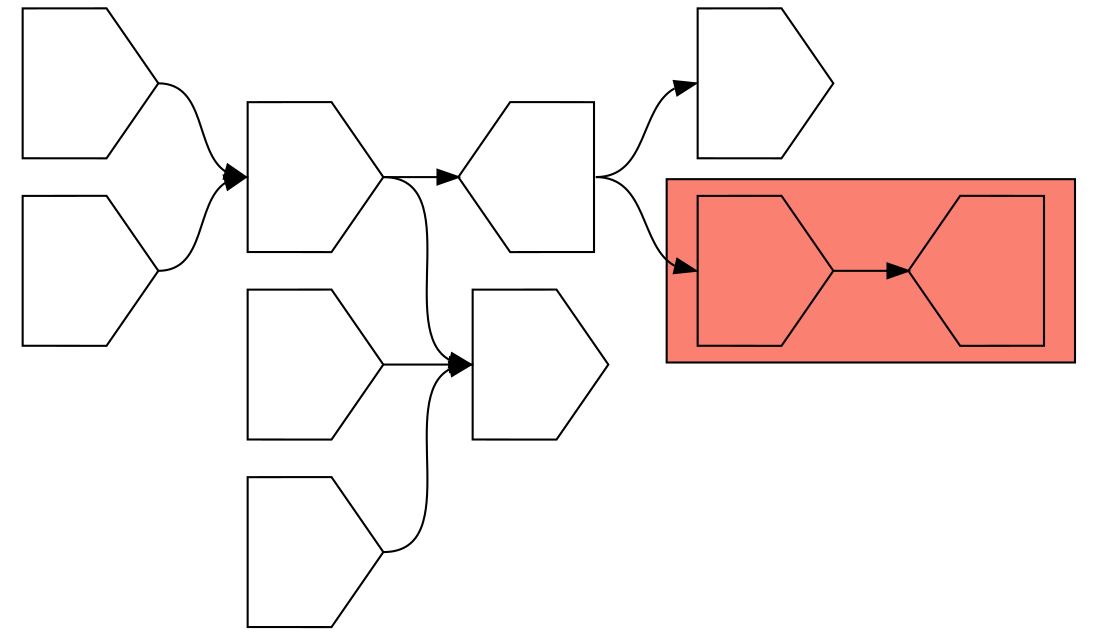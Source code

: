 digraph asm {
	rotate=90;
	edge [headport=n,tailport=s];
subgraph cluster_C7428_11480 {
	7428 [label="",height=1,width=1,shape=invhouse];
	11480 [label="",height=1,width=1,shape=house];
	style=filled;
	fillcolor=salmon;
}
	8500 [label="",height=1,width=1,shape=house];
	9211 [label="",height=1,width=1,shape=invhouse];
	4886 [label="",height=1,width=1,shape=invhouse];
	20698 [label="",height=1,width=1,shape=invhouse];
	2924 [label="",height=1,width=1,shape=invhouse];
	20280 [label="",height=1,width=1,shape=invhouse];
	6316 [label="",height=1,width=1,shape=invhouse];
	7761 [label="",height=1,width=1,shape=invhouse];
	7428 -> 11480
	8500 -> 7428
	8500 -> 9211
	4886 -> 8500
	4886 -> 20698
	2924 -> 20698
	20280 -> 20698
	6316 -> 4886
	7761 -> 4886
}
